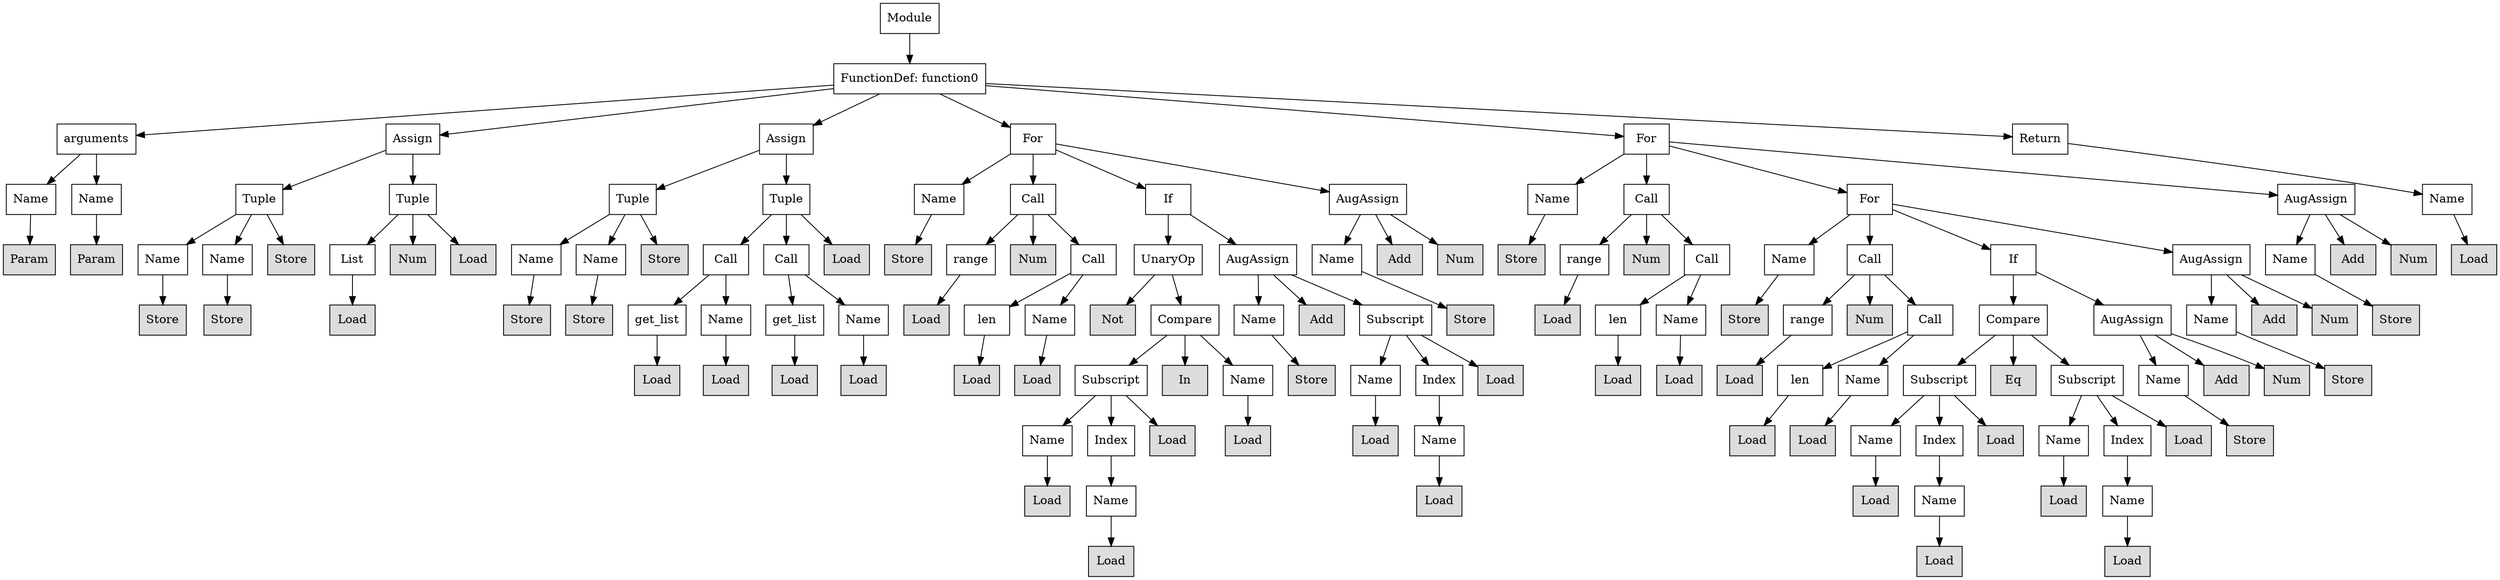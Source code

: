 digraph G {
n0 [shape=rect, label="Module"];
n1 [shape=rect, label="FunctionDef: function0"];
n2 [shape=rect, label="arguments"];
n3 [shape=rect, label="Assign"];
n4 [shape=rect, label="Assign"];
n5 [shape=rect, label="For"];
n6 [shape=rect, label="For"];
n7 [shape=rect, label="Return"];
n8 [shape=rect, label="Name"];
n9 [shape=rect, label="Name"];
n10 [shape=rect, label="Tuple"];
n11 [shape=rect, label="Tuple"];
n12 [shape=rect, label="Tuple"];
n13 [shape=rect, label="Tuple"];
n14 [shape=rect, label="Name"];
n15 [shape=rect, label="Call"];
n16 [shape=rect, label="If"];
n17 [shape=rect, label="AugAssign"];
n18 [shape=rect, label="Name"];
n19 [shape=rect, label="Call"];
n20 [shape=rect, label="For"];
n21 [shape=rect, label="AugAssign"];
n22 [shape=rect, label="Name"];
n23 [shape=rect, label="Param" style="filled" fillcolor="#dddddd"];
n24 [shape=rect, label="Param" style="filled" fillcolor="#dddddd"];
n25 [shape=rect, label="Name"];
n26 [shape=rect, label="Name"];
n27 [shape=rect, label="Store" style="filled" fillcolor="#dddddd"];
n28 [shape=rect, label="List"];
n29 [shape=rect, label="Num" style="filled" fillcolor="#dddddd"];
n30 [shape=rect, label="Load" style="filled" fillcolor="#dddddd"];
n31 [shape=rect, label="Name"];
n32 [shape=rect, label="Name"];
n33 [shape=rect, label="Store" style="filled" fillcolor="#dddddd"];
n34 [shape=rect, label="Call"];
n35 [shape=rect, label="Call"];
n36 [shape=rect, label="Load" style="filled" fillcolor="#dddddd"];
n37 [shape=rect, label="Store" style="filled" fillcolor="#dddddd"];
n38 [shape=rect, label="range"];
n39 [shape=rect, label="Num" style="filled" fillcolor="#dddddd"];
n40 [shape=rect, label="Call"];
n41 [shape=rect, label="UnaryOp"];
n42 [shape=rect, label="AugAssign"];
n43 [shape=rect, label="Name"];
n44 [shape=rect, label="Add" style="filled" fillcolor="#dddddd"];
n45 [shape=rect, label="Num" style="filled" fillcolor="#dddddd"];
n46 [shape=rect, label="Store" style="filled" fillcolor="#dddddd"];
n47 [shape=rect, label="range"];
n48 [shape=rect, label="Num" style="filled" fillcolor="#dddddd"];
n49 [shape=rect, label="Call"];
n50 [shape=rect, label="Name"];
n51 [shape=rect, label="Call"];
n52 [shape=rect, label="If"];
n53 [shape=rect, label="AugAssign"];
n54 [shape=rect, label="Name"];
n55 [shape=rect, label="Add" style="filled" fillcolor="#dddddd"];
n56 [shape=rect, label="Num" style="filled" fillcolor="#dddddd"];
n57 [shape=rect, label="Load" style="filled" fillcolor="#dddddd"];
n58 [shape=rect, label="Store" style="filled" fillcolor="#dddddd"];
n59 [shape=rect, label="Store" style="filled" fillcolor="#dddddd"];
n60 [shape=rect, label="Load" style="filled" fillcolor="#dddddd"];
n61 [shape=rect, label="Store" style="filled" fillcolor="#dddddd"];
n62 [shape=rect, label="Store" style="filled" fillcolor="#dddddd"];
n63 [shape=rect, label="get_list"];
n64 [shape=rect, label="Name"];
n65 [shape=rect, label="get_list"];
n66 [shape=rect, label="Name"];
n67 [shape=rect, label="Load" style="filled" fillcolor="#dddddd"];
n68 [shape=rect, label="len"];
n69 [shape=rect, label="Name"];
n70 [shape=rect, label="Not" style="filled" fillcolor="#dddddd"];
n71 [shape=rect, label="Compare"];
n72 [shape=rect, label="Name"];
n73 [shape=rect, label="Add" style="filled" fillcolor="#dddddd"];
n74 [shape=rect, label="Subscript"];
n75 [shape=rect, label="Store" style="filled" fillcolor="#dddddd"];
n76 [shape=rect, label="Load" style="filled" fillcolor="#dddddd"];
n77 [shape=rect, label="len"];
n78 [shape=rect, label="Name"];
n79 [shape=rect, label="Store" style="filled" fillcolor="#dddddd"];
n80 [shape=rect, label="range"];
n81 [shape=rect, label="Num" style="filled" fillcolor="#dddddd"];
n82 [shape=rect, label="Call"];
n83 [shape=rect, label="Compare"];
n84 [shape=rect, label="AugAssign"];
n85 [shape=rect, label="Name"];
n86 [shape=rect, label="Add" style="filled" fillcolor="#dddddd"];
n87 [shape=rect, label="Num" style="filled" fillcolor="#dddddd"];
n88 [shape=rect, label="Store" style="filled" fillcolor="#dddddd"];
n89 [shape=rect, label="Load" style="filled" fillcolor="#dddddd"];
n90 [shape=rect, label="Load" style="filled" fillcolor="#dddddd"];
n91 [shape=rect, label="Load" style="filled" fillcolor="#dddddd"];
n92 [shape=rect, label="Load" style="filled" fillcolor="#dddddd"];
n93 [shape=rect, label="Load" style="filled" fillcolor="#dddddd"];
n94 [shape=rect, label="Load" style="filled" fillcolor="#dddddd"];
n95 [shape=rect, label="Subscript"];
n96 [shape=rect, label="In" style="filled" fillcolor="#dddddd"];
n97 [shape=rect, label="Name"];
n98 [shape=rect, label="Store" style="filled" fillcolor="#dddddd"];
n99 [shape=rect, label="Name"];
n100 [shape=rect, label="Index"];
n101 [shape=rect, label="Load" style="filled" fillcolor="#dddddd"];
n102 [shape=rect, label="Load" style="filled" fillcolor="#dddddd"];
n103 [shape=rect, label="Load" style="filled" fillcolor="#dddddd"];
n104 [shape=rect, label="Load" style="filled" fillcolor="#dddddd"];
n105 [shape=rect, label="len"];
n106 [shape=rect, label="Name"];
n107 [shape=rect, label="Subscript"];
n108 [shape=rect, label="Eq" style="filled" fillcolor="#dddddd"];
n109 [shape=rect, label="Subscript"];
n110 [shape=rect, label="Name"];
n111 [shape=rect, label="Add" style="filled" fillcolor="#dddddd"];
n112 [shape=rect, label="Num" style="filled" fillcolor="#dddddd"];
n113 [shape=rect, label="Store" style="filled" fillcolor="#dddddd"];
n114 [shape=rect, label="Name"];
n115 [shape=rect, label="Index"];
n116 [shape=rect, label="Load" style="filled" fillcolor="#dddddd"];
n117 [shape=rect, label="Load" style="filled" fillcolor="#dddddd"];
n118 [shape=rect, label="Load" style="filled" fillcolor="#dddddd"];
n119 [shape=rect, label="Name"];
n120 [shape=rect, label="Load" style="filled" fillcolor="#dddddd"];
n121 [shape=rect, label="Load" style="filled" fillcolor="#dddddd"];
n122 [shape=rect, label="Name"];
n123 [shape=rect, label="Index"];
n124 [shape=rect, label="Load" style="filled" fillcolor="#dddddd"];
n125 [shape=rect, label="Name"];
n126 [shape=rect, label="Index"];
n127 [shape=rect, label="Load" style="filled" fillcolor="#dddddd"];
n128 [shape=rect, label="Store" style="filled" fillcolor="#dddddd"];
n129 [shape=rect, label="Load" style="filled" fillcolor="#dddddd"];
n130 [shape=rect, label="Name"];
n131 [shape=rect, label="Load" style="filled" fillcolor="#dddddd"];
n132 [shape=rect, label="Load" style="filled" fillcolor="#dddddd"];
n133 [shape=rect, label="Name"];
n134 [shape=rect, label="Load" style="filled" fillcolor="#dddddd"];
n135 [shape=rect, label="Name"];
n136 [shape=rect, label="Load" style="filled" fillcolor="#dddddd"];
n137 [shape=rect, label="Load" style="filled" fillcolor="#dddddd"];
n138 [shape=rect, label="Load" style="filled" fillcolor="#dddddd"];
n0 -> n1;
n1 -> n2;
n1 -> n3;
n1 -> n4;
n1 -> n5;
n1 -> n6;
n1 -> n7;
n2 -> n8;
n2 -> n9;
n3 -> n10;
n3 -> n11;
n4 -> n12;
n4 -> n13;
n5 -> n14;
n5 -> n15;
n5 -> n16;
n5 -> n17;
n6 -> n18;
n6 -> n19;
n6 -> n20;
n6 -> n21;
n7 -> n22;
n8 -> n23;
n9 -> n24;
n10 -> n25;
n10 -> n26;
n10 -> n27;
n11 -> n28;
n11 -> n29;
n11 -> n30;
n12 -> n31;
n12 -> n32;
n12 -> n33;
n13 -> n34;
n13 -> n35;
n13 -> n36;
n14 -> n37;
n15 -> n38;
n15 -> n39;
n15 -> n40;
n16 -> n41;
n16 -> n42;
n17 -> n43;
n17 -> n44;
n17 -> n45;
n18 -> n46;
n19 -> n47;
n19 -> n48;
n19 -> n49;
n20 -> n50;
n20 -> n51;
n20 -> n52;
n20 -> n53;
n21 -> n54;
n21 -> n55;
n21 -> n56;
n22 -> n57;
n25 -> n58;
n26 -> n59;
n28 -> n60;
n31 -> n61;
n32 -> n62;
n34 -> n63;
n34 -> n64;
n35 -> n65;
n35 -> n66;
n38 -> n67;
n40 -> n68;
n40 -> n69;
n41 -> n70;
n41 -> n71;
n42 -> n72;
n42 -> n73;
n42 -> n74;
n43 -> n75;
n47 -> n76;
n49 -> n77;
n49 -> n78;
n50 -> n79;
n51 -> n80;
n51 -> n81;
n51 -> n82;
n52 -> n83;
n52 -> n84;
n53 -> n85;
n53 -> n86;
n53 -> n87;
n54 -> n88;
n63 -> n89;
n64 -> n90;
n65 -> n91;
n66 -> n92;
n68 -> n93;
n69 -> n94;
n71 -> n95;
n71 -> n96;
n71 -> n97;
n72 -> n98;
n74 -> n99;
n74 -> n100;
n74 -> n101;
n77 -> n102;
n78 -> n103;
n80 -> n104;
n82 -> n105;
n82 -> n106;
n83 -> n107;
n83 -> n108;
n83 -> n109;
n84 -> n110;
n84 -> n111;
n84 -> n112;
n85 -> n113;
n95 -> n114;
n95 -> n115;
n95 -> n116;
n97 -> n117;
n99 -> n118;
n100 -> n119;
n105 -> n120;
n106 -> n121;
n107 -> n122;
n107 -> n123;
n107 -> n124;
n109 -> n125;
n109 -> n126;
n109 -> n127;
n110 -> n128;
n114 -> n129;
n115 -> n130;
n119 -> n131;
n122 -> n132;
n123 -> n133;
n125 -> n134;
n126 -> n135;
n130 -> n136;
n133 -> n137;
n135 -> n138;
}

